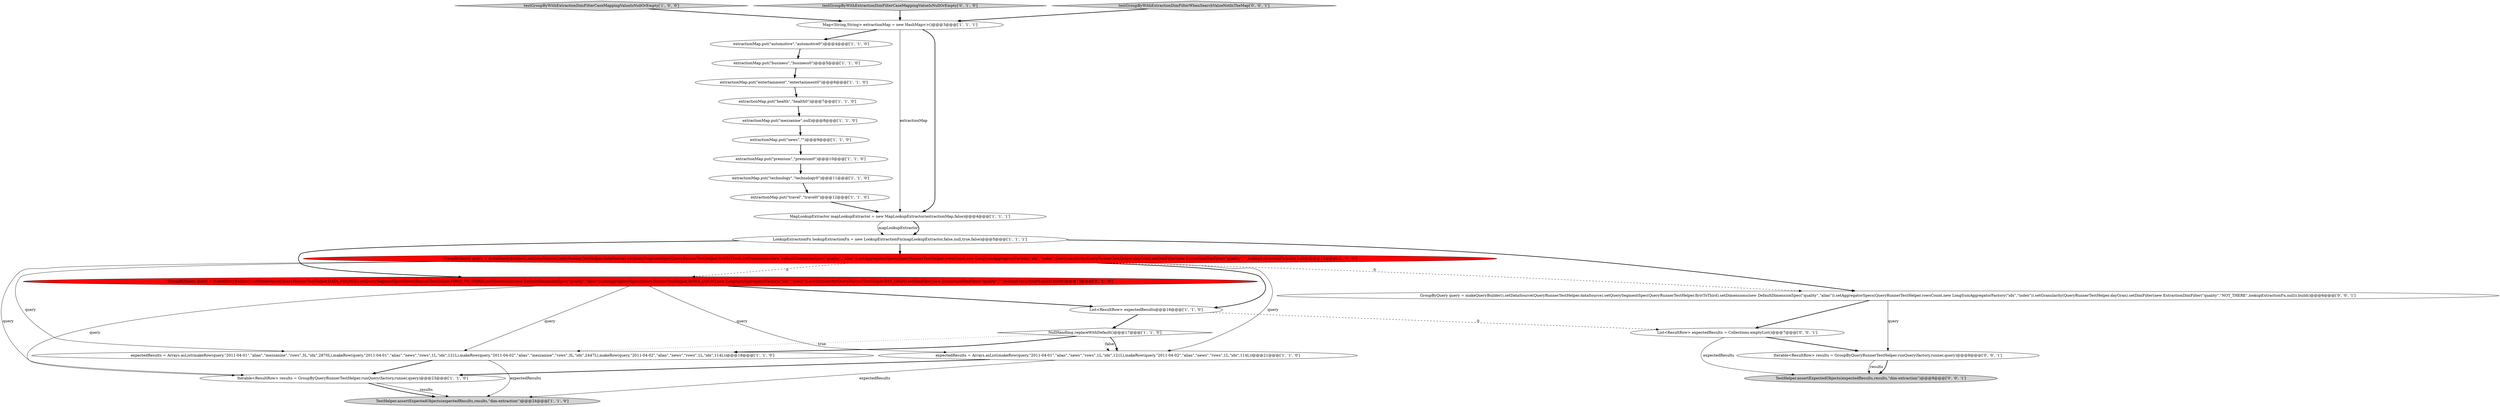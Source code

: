 digraph {
7 [style = filled, label = "extractionMap.put(\"health\",\"health0\")@@@7@@@['1', '1', '0']", fillcolor = white, shape = ellipse image = "AAA0AAABBB1BBB"];
12 [style = filled, label = "expectedResults = Arrays.asList(makeRow(query,\"2011-04-01\",\"alias\",\"mezzanine\",\"rows\",3L,\"idx\",2870L),makeRow(query,\"2011-04-01\",\"alias\",\"news\",\"rows\",1L,\"idx\",121L),makeRow(query,\"2011-04-02\",\"alias\",\"mezzanine\",\"rows\",3L,\"idx\",2447L),makeRow(query,\"2011-04-02\",\"alias\",\"news\",\"rows\",1L,\"idx\",114L))@@@18@@@['1', '1', '0']", fillcolor = white, shape = ellipse image = "AAA0AAABBB1BBB"];
1 [style = filled, label = "TestHelper.assertExpectedObjects(expectedResults,results,\"dim-extraction\")@@@24@@@['1', '1', '0']", fillcolor = lightgray, shape = ellipse image = "AAA0AAABBB1BBB"];
8 [style = filled, label = "testGroupByWithExtractionDimFilterCaseMappingValueIsNullOrEmpty['1', '0', '0']", fillcolor = lightgray, shape = diamond image = "AAA0AAABBB1BBB"];
16 [style = filled, label = "extractionMap.put(\"entertainment\",\"entertainment0\")@@@6@@@['1', '1', '0']", fillcolor = white, shape = ellipse image = "AAA0AAABBB1BBB"];
10 [style = filled, label = "extractionMap.put(\"premium\",\"premium0\")@@@10@@@['1', '1', '0']", fillcolor = white, shape = ellipse image = "AAA0AAABBB1BBB"];
2 [style = filled, label = "extractionMap.put(\"travel\",\"travel0\")@@@12@@@['1', '1', '0']", fillcolor = white, shape = ellipse image = "AAA0AAABBB1BBB"];
9 [style = filled, label = "Iterable<ResultRow> results = GroupByQueryRunnerTestHelper.runQuery(factory,runner,query)@@@23@@@['1', '1', '0']", fillcolor = white, shape = ellipse image = "AAA0AAABBB1BBB"];
19 [style = filled, label = "expectedResults = Arrays.asList(makeRow(query,\"2011-04-01\",\"alias\",\"news\",\"rows\",1L,\"idx\",121L),makeRow(query,\"2011-04-02\",\"alias\",\"news\",\"rows\",1L,\"idx\",114L))@@@21@@@['1', '1', '0']", fillcolor = white, shape = ellipse image = "AAA0AAABBB1BBB"];
23 [style = filled, label = "TestHelper.assertExpectedObjects(expectedResults,results,\"dim-extraction\")@@@9@@@['0', '0', '1']", fillcolor = lightgray, shape = ellipse image = "AAA0AAABBB3BBB"];
25 [style = filled, label = "Iterable<ResultRow> results = GroupByQueryRunnerTestHelper.runQuery(factory,runner,query)@@@8@@@['0', '0', '1']", fillcolor = white, shape = ellipse image = "AAA0AAABBB3BBB"];
3 [style = filled, label = "extractionMap.put(\"mezzanine\",null)@@@8@@@['1', '1', '0']", fillcolor = white, shape = ellipse image = "AAA0AAABBB1BBB"];
6 [style = filled, label = "List<ResultRow> expectedResults@@@16@@@['1', '1', '0']", fillcolor = white, shape = ellipse image = "AAA0AAABBB1BBB"];
18 [style = filled, label = "Map<String,String> extractionMap = new HashMap<>()@@@3@@@['1', '1', '1']", fillcolor = white, shape = ellipse image = "AAA0AAABBB1BBB"];
17 [style = filled, label = "NullHandling.replaceWithDefault()@@@17@@@['1', '1', '0']", fillcolor = white, shape = diamond image = "AAA0AAABBB1BBB"];
14 [style = filled, label = "MapLookupExtractor mapLookupExtractor = new MapLookupExtractor(extractionMap,false)@@@4@@@['1', '1', '1']", fillcolor = white, shape = ellipse image = "AAA0AAABBB1BBB"];
21 [style = filled, label = "testGroupByWithExtractionDimFilterCaseMappingValueIsNullOrEmpty['0', '1', '0']", fillcolor = lightgray, shape = diamond image = "AAA0AAABBB2BBB"];
20 [style = filled, label = "GroupByQuery query = makeQueryBuilder().setDataSource(QueryRunnerTestHelper.DATA_SOURCE).setQuerySegmentSpec(QueryRunnerTestHelper.FIRST_TO_THIRD).setDimensions(new DefaultDimensionSpec(\"quality\",\"alias\")).setAggregatorSpecs(QueryRunnerTestHelper.ROWS_COUNT,new LongSumAggregatorFactory(\"idx\",\"index\")).setGranularity(QueryRunnerTestHelper.DAY_GRAN).setDimFilter(new ExtractionDimFilter(\"quality\",\"\",lookupExtractionFn,null)).build()@@@15@@@['0', '1', '0']", fillcolor = red, shape = ellipse image = "AAA1AAABBB2BBB"];
24 [style = filled, label = "testGroupByWithExtractionDimFilterWhenSearchValueNotInTheMap['0', '0', '1']", fillcolor = lightgray, shape = diamond image = "AAA0AAABBB3BBB"];
13 [style = filled, label = "extractionMap.put(\"business\",\"business0\")@@@5@@@['1', '1', '0']", fillcolor = white, shape = ellipse image = "AAA0AAABBB1BBB"];
11 [style = filled, label = "LookupExtractionFn lookupExtractionFn = new LookupExtractionFn(mapLookupExtractor,false,null,true,false)@@@5@@@['1', '1', '1']", fillcolor = white, shape = ellipse image = "AAA0AAABBB1BBB"];
15 [style = filled, label = "GroupByQuery query = makeQueryBuilder().setDataSource(QueryRunnerTestHelper.dataSource).setQuerySegmentSpec(QueryRunnerTestHelper.firstToThird).setDimensions(new DefaultDimensionSpec(\"quality\",\"alias\")).setAggregatorSpecs(QueryRunnerTestHelper.rowsCount,new LongSumAggregatorFactory(\"idx\",\"index\")).setGranularity(QueryRunnerTestHelper.dayGran).setDimFilter(new ExtractionDimFilter(\"quality\",\"\",lookupExtractionFn,null)).build()@@@15@@@['1', '0', '0']", fillcolor = red, shape = ellipse image = "AAA1AAABBB1BBB"];
22 [style = filled, label = "List<ResultRow> expectedResults = Collections.emptyList()@@@7@@@['0', '0', '1']", fillcolor = white, shape = ellipse image = "AAA0AAABBB3BBB"];
4 [style = filled, label = "extractionMap.put(\"news\",\"\")@@@9@@@['1', '1', '0']", fillcolor = white, shape = ellipse image = "AAA0AAABBB1BBB"];
0 [style = filled, label = "extractionMap.put(\"technology\",\"technology0\")@@@11@@@['1', '1', '0']", fillcolor = white, shape = ellipse image = "AAA0AAABBB1BBB"];
5 [style = filled, label = "extractionMap.put(\"automotive\",\"automotive0\")@@@4@@@['1', '1', '0']", fillcolor = white, shape = ellipse image = "AAA0AAABBB1BBB"];
26 [style = filled, label = "GroupByQuery query = makeQueryBuilder().setDataSource(QueryRunnerTestHelper.dataSource).setQuerySegmentSpec(QueryRunnerTestHelper.firstToThird).setDimensions(new DefaultDimensionSpec(\"quality\",\"alias\")).setAggregatorSpecs(QueryRunnerTestHelper.rowsCount,new LongSumAggregatorFactory(\"idx\",\"index\")).setGranularity(QueryRunnerTestHelper.dayGran).setDimFilter(new ExtractionDimFilter(\"quality\",\"NOT_THERE\",lookupExtractionFn,null)).build()@@@6@@@['0', '0', '1']", fillcolor = white, shape = ellipse image = "AAA0AAABBB3BBB"];
6->17 [style = bold, label=""];
4->10 [style = bold, label=""];
11->20 [style = bold, label=""];
22->25 [style = bold, label=""];
26->25 [style = solid, label="query"];
20->9 [style = solid, label="query"];
15->20 [style = dashed, label="0"];
25->23 [style = bold, label=""];
8->18 [style = bold, label=""];
12->1 [style = solid, label="expectedResults"];
14->11 [style = solid, label="mapLookupExtractor"];
0->2 [style = bold, label=""];
16->7 [style = bold, label=""];
17->19 [style = dotted, label="false"];
15->6 [style = bold, label=""];
20->6 [style = bold, label=""];
12->9 [style = bold, label=""];
24->18 [style = bold, label=""];
3->4 [style = bold, label=""];
13->16 [style = bold, label=""];
17->19 [style = bold, label=""];
7->3 [style = bold, label=""];
11->15 [style = bold, label=""];
21->18 [style = bold, label=""];
26->22 [style = bold, label=""];
6->22 [style = dashed, label="0"];
15->12 [style = solid, label="query"];
18->14 [style = solid, label="extractionMap"];
17->12 [style = bold, label=""];
15->9 [style = solid, label="query"];
17->12 [style = dotted, label="true"];
19->9 [style = bold, label=""];
20->12 [style = solid, label="query"];
9->1 [style = solid, label="results"];
18->5 [style = bold, label=""];
5->13 [style = bold, label=""];
22->23 [style = solid, label="expectedResults"];
2->14 [style = bold, label=""];
10->0 [style = bold, label=""];
25->23 [style = solid, label="results"];
15->26 [style = dashed, label="0"];
15->19 [style = solid, label="query"];
9->1 [style = bold, label=""];
20->19 [style = solid, label="query"];
14->11 [style = bold, label=""];
18->14 [style = bold, label=""];
19->1 [style = solid, label="expectedResults"];
11->26 [style = bold, label=""];
}
